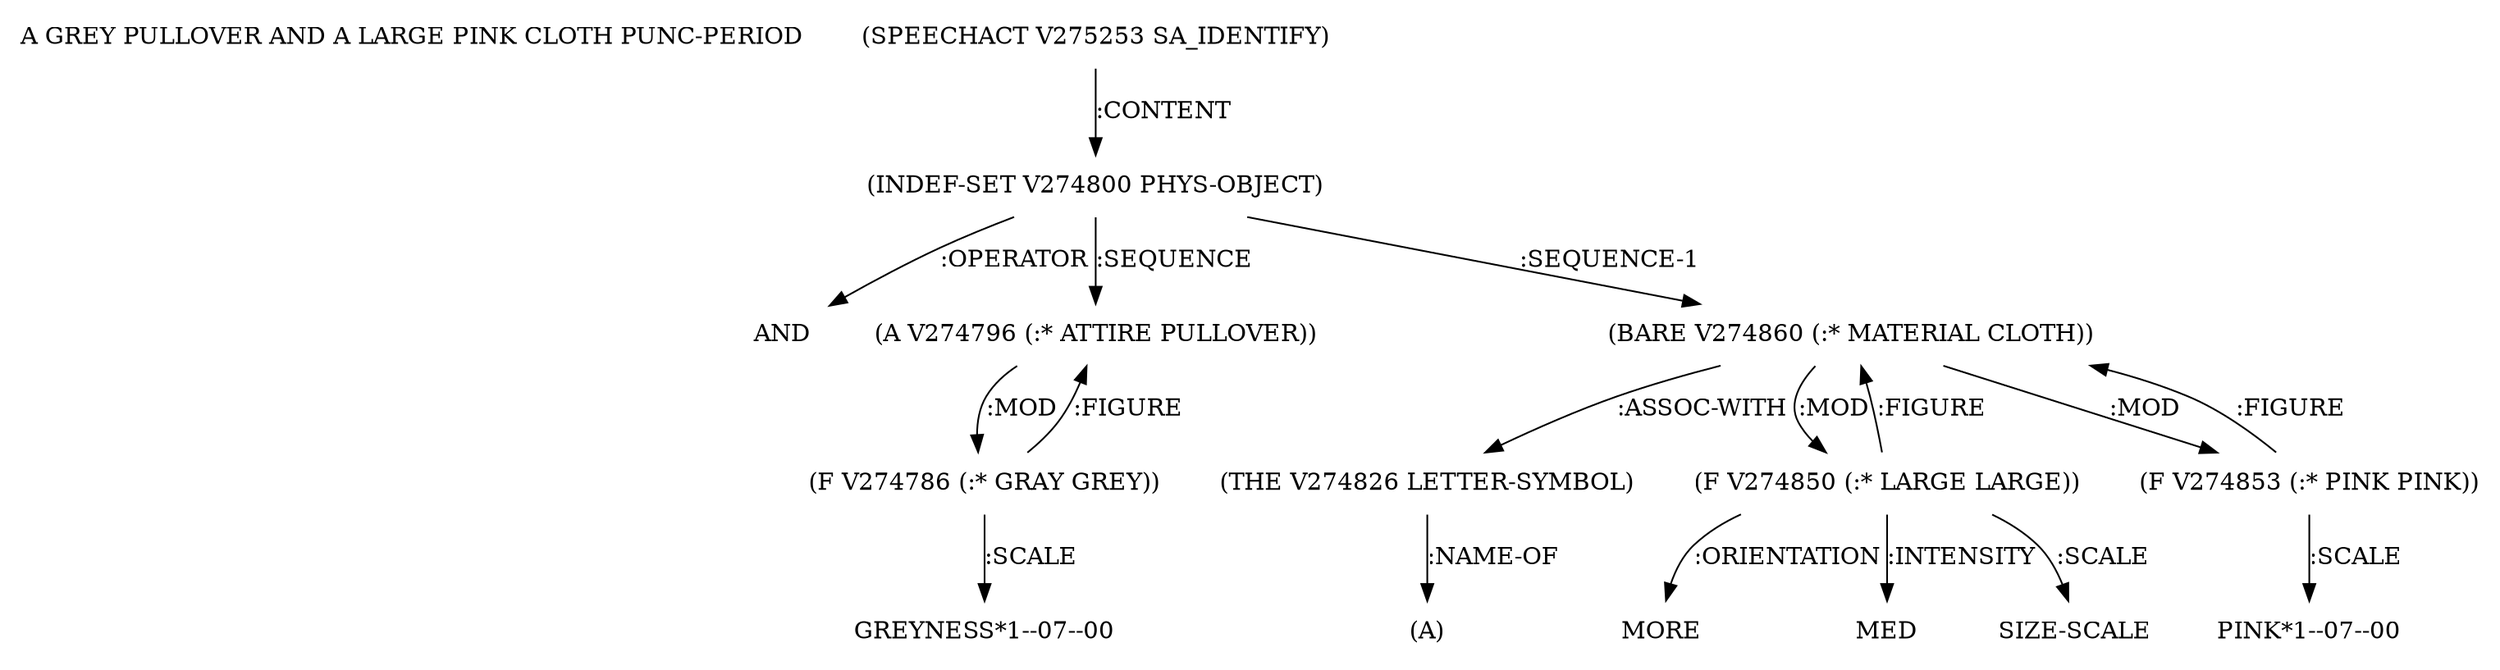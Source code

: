 digraph Terms {
  node [shape=none]
  "A GREY PULLOVER AND A LARGE PINK CLOTH PUNC-PERIOD"
  "V275253" [label="(SPEECHACT V275253 SA_IDENTIFY)"]
  "V275253" -> "V274800" [label=":CONTENT"]
  "V274800" [label="(INDEF-SET V274800 PHYS-OBJECT)"]
  "V274800" -> "NT275800" [label=":OPERATOR"]
  "NT275800" [label="AND"]
  "V274800" -> "V274796" [label=":SEQUENCE"]
  "V274800" -> "V274860" [label=":SEQUENCE-1"]
  "V274796" [label="(A V274796 (:* ATTIRE PULLOVER))"]
  "V274796" -> "V274786" [label=":MOD"]
  "V274786" [label="(F V274786 (:* GRAY GREY))"]
  "V274786" -> "V274796" [label=":FIGURE"]
  "V274786" -> "NT275801" [label=":SCALE"]
  "NT275801" [label="GREYNESS*1--07--00"]
  "V274860" [label="(BARE V274860 (:* MATERIAL CLOTH))"]
  "V274860" -> "V274826" [label=":ASSOC-WITH"]
  "V274860" -> "V274850" [label=":MOD"]
  "V274860" -> "V274853" [label=":MOD"]
  "V274826" [label="(THE V274826 LETTER-SYMBOL)"]
  "V274826" -> "NT275802" [label=":NAME-OF"]
  "NT275802" [label="(A)"]
  "V274850" [label="(F V274850 (:* LARGE LARGE))"]
  "V274850" -> "NT275803" [label=":ORIENTATION"]
  "NT275803" [label="MORE"]
  "V274850" -> "NT275804" [label=":INTENSITY"]
  "NT275804" [label="MED"]
  "V274850" -> "V274860" [label=":FIGURE"]
  "V274850" -> "NT275805" [label=":SCALE"]
  "NT275805" [label="SIZE-SCALE"]
  "V274853" [label="(F V274853 (:* PINK PINK))"]
  "V274853" -> "V274860" [label=":FIGURE"]
  "V274853" -> "NT275806" [label=":SCALE"]
  "NT275806" [label="PINK*1--07--00"]
}
